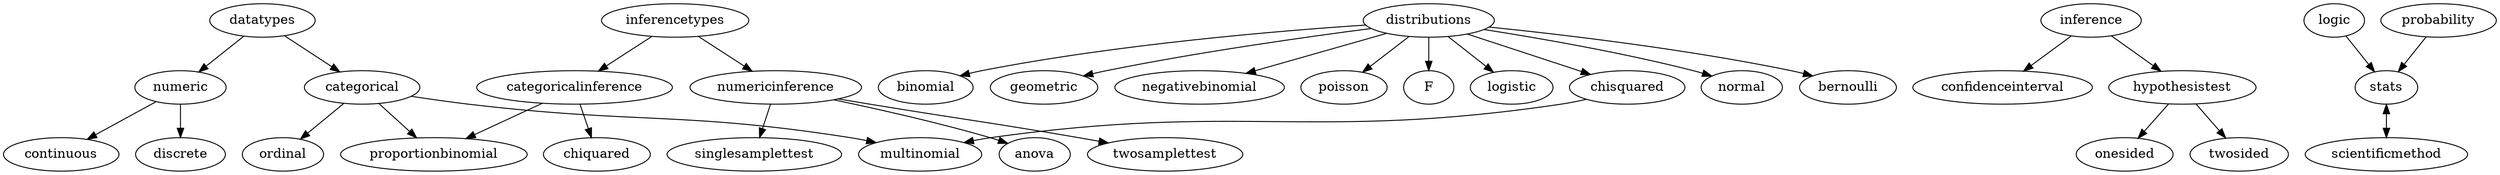 # dot  -Tsvg -o  mindmap.dot
digraph d {
  datatypes -> {numeric,categorical}
  numeric -> {discrete, continuous}
  categorical -> {ordinal, proportionbinomial, multinomial}
  inference -> {confidenceinterval, hypothesistest}
  inferencetypes ->  {numericinference, categoricalinference}
  categoricalinference -> {proportionbinomial, chiquared}
  chisquared -> multinomial
  numericinference -> {singlesamplettest, twosamplettest, anova }
  hypothesistest -> {onesided, twosided}
  stats -> scientificmethod [dir="both"]
  logic -> stats
  probability -> stats
  distributions -> {normal, bernoulli, binomial, geometric, negativebinomial, poisson, chisquared, F, logistic}
  # exponential, hypergeometric/negative hypergeometric
}  